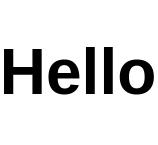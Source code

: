 <mxfile version="11.2.1" type="github" pages="1"><diagram id="9omN72tuRGRVy2I_a-9M" name="Page-1"><mxGraphModel dx="1025" dy="606" grid="1" gridSize="10" guides="1" tooltips="1" connect="1" arrows="1" fold="1" page="1" pageScale="1" pageWidth="850" pageHeight="1100" math="0" shadow="0"><root><mxCell id="0"/><mxCell id="1" parent="0"/><mxCell id="mzZAtXZEtIzCFRa0TrPf-1" value="&lt;h1&gt;&lt;font style=&quot;font-size: 32px&quot;&gt;Hello&lt;/font&gt;&lt;/h1&gt;" style="text;html=1;strokeColor=none;fillColor=none;align=center;verticalAlign=middle;whiteSpace=wrap;rounded=0;" vertex="1" parent="1"><mxGeometry x="170" y="50" width="40" height="20" as="geometry"/></mxCell></root></mxGraphModel></diagram></mxfile>